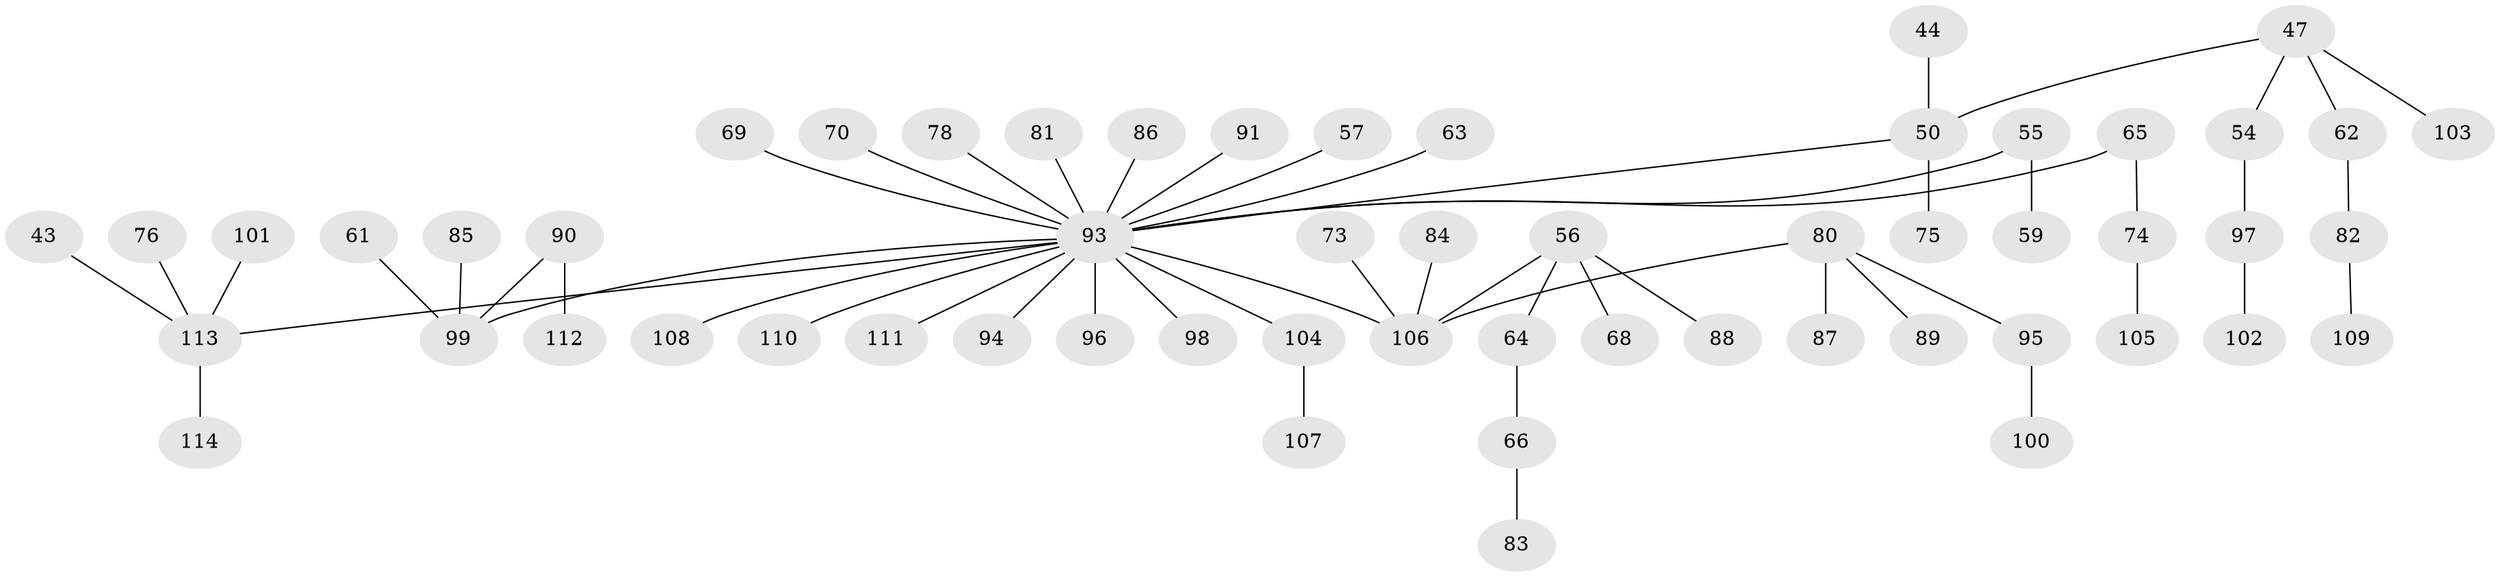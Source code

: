 // original degree distribution, {7: 0.017543859649122806, 5: 0.008771929824561403, 3: 0.16666666666666666, 4: 0.08771929824561403, 1: 0.47368421052631576, 2: 0.24561403508771928}
// Generated by graph-tools (version 1.1) at 2025/53/03/09/25 04:53:11]
// undirected, 57 vertices, 56 edges
graph export_dot {
graph [start="1"]
  node [color=gray90,style=filled];
  43;
  44;
  47;
  50 [super="+34"];
  54;
  55;
  56 [super="+39"];
  57;
  59;
  61;
  62;
  63;
  64;
  65;
  66;
  68;
  69;
  70;
  73;
  74;
  75;
  76;
  78;
  80 [super="+36"];
  81;
  82;
  83;
  84;
  85;
  86;
  87;
  88;
  89;
  90;
  91 [super="+30"];
  93 [super="+79+92"];
  94;
  95;
  96;
  97;
  98;
  99 [super="+60"];
  100;
  101;
  102;
  103;
  104 [super="+45"];
  105;
  106 [super="+20+37+52"];
  107;
  108;
  109;
  110;
  111;
  112;
  113 [super="+41+71+49"];
  114;
  43 -- 113;
  44 -- 50;
  47 -- 54;
  47 -- 62;
  47 -- 103;
  47 -- 50;
  50 -- 75;
  50 -- 93;
  54 -- 97;
  55 -- 59;
  55 -- 93;
  56 -- 64;
  56 -- 68;
  56 -- 106;
  56 -- 88;
  57 -- 93;
  61 -- 99;
  62 -- 82;
  63 -- 93;
  64 -- 66;
  65 -- 74;
  65 -- 93;
  66 -- 83;
  69 -- 93;
  70 -- 93;
  73 -- 106;
  74 -- 105;
  76 -- 113;
  78 -- 93;
  80 -- 95;
  80 -- 89;
  80 -- 106;
  80 -- 87;
  81 -- 93;
  82 -- 109;
  84 -- 106;
  85 -- 99;
  86 -- 93;
  90 -- 112;
  90 -- 99;
  91 -- 93;
  93 -- 110;
  93 -- 94;
  93 -- 96;
  93 -- 98;
  93 -- 99;
  93 -- 104;
  93 -- 106;
  93 -- 113;
  93 -- 108;
  93 -- 111;
  95 -- 100;
  97 -- 102;
  101 -- 113;
  104 -- 107;
  113 -- 114;
}

